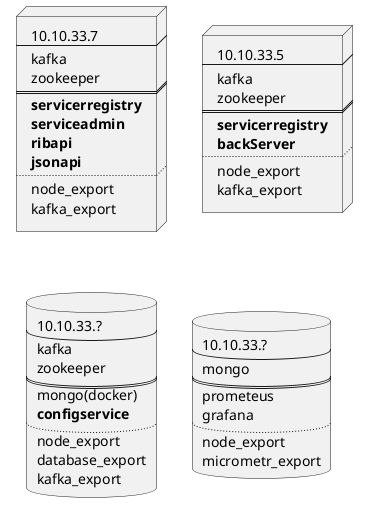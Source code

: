 @startuml

node testapp1 [
10.10.33.7
---
kafka
zookeeper
====
<b>servicerregistry</b>
<b>serviceadmin</b>
<b>ribapi</b>
<b>jsonapi</b>
....
node_export
kafka_export
]

node testapp2 [
10.10.33.5
---
kafka
zookeeper
====
<b>servicerregistry</b>
<b>backServer</b>
....
node_export
kafka_export
]

database testdb [
10.10.33.?
---
kafka
zookeeper
====
mongo(docker)
<b>configservice</b>
....
node_export
database_export
kafka_export
]

database testmongo [
10.10.33.?
---
mongo
====
prometeus
grafana
....
node_export
micrometr_export
]
@enduml